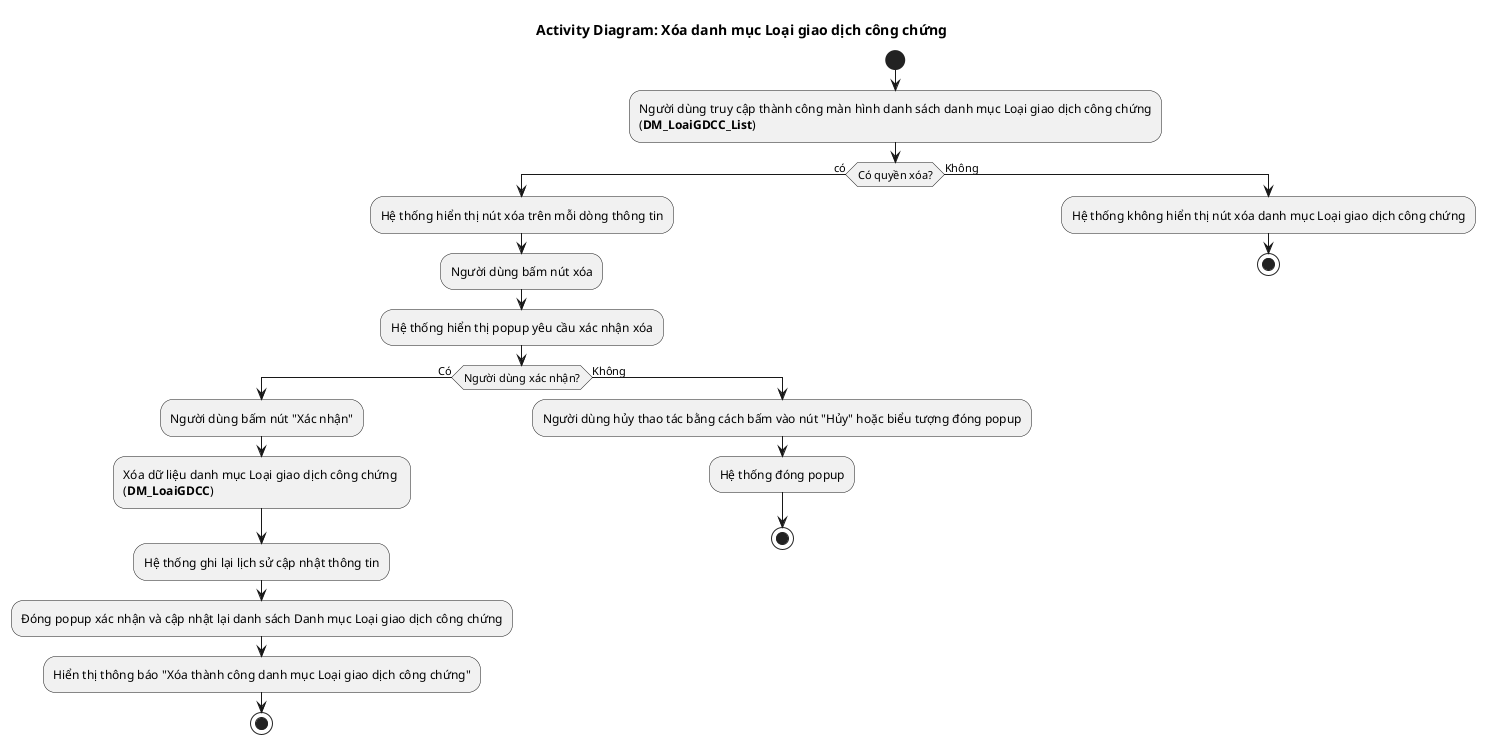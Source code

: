 @startuml DM_LoaiGDCC_Delete 
!pragma layout smetana
title Activity Diagram: Xóa danh mục Loại giao dịch công chứng

start
:Người dùng truy cập thành công màn hình danh sách danh mục Loại giao dịch công chứng\n(**DM_LoaiGDCC_List**);
if (Có quyền xóa?) then (có)
:Hệ thống hiển thị nút xóa trên mỗi dòng thông tin;
:Người dùng bấm nút xóa;
:Hệ thống hiển thị popup yêu cầu xác nhận xóa;
if (Người dùng xác nhận?) then (Có)
  :Người dùng bấm nút "Xác nhận";
    :Xóa dữ liệu danh mục Loại giao dịch công chứng \n(**DM_LoaiGDCC**);
    :Hệ thống ghi lại lịch sử cập nhật thông tin;
    :Đóng popup xác nhận và cập nhật lại danh sách Danh mục Loại giao dịch công chứng;
    :Hiển thị thông báo "Xóa thành công danh mục Loại giao dịch công chứng";
    stop
else (Không)
  :Người dùng hủy thao tác bằng cách bấm vào nút "Hủy" hoặc biểu tượng đóng popup;
  :Hệ thống đóng popup;
  stop
endif
else (Không)
:Hệ thống không hiển thị nút xóa danh mục Loại giao dịch công chứng;
stop
@enduml
